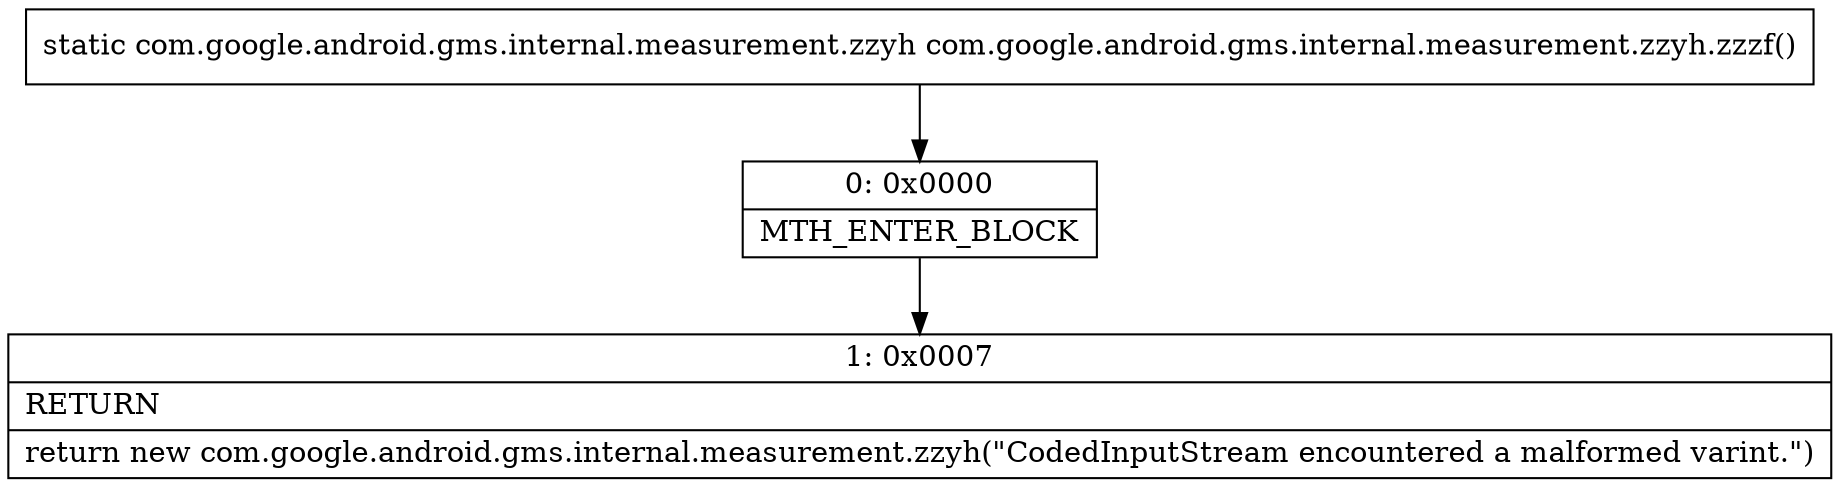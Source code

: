 digraph "CFG forcom.google.android.gms.internal.measurement.zzyh.zzzf()Lcom\/google\/android\/gms\/internal\/measurement\/zzyh;" {
Node_0 [shape=record,label="{0\:\ 0x0000|MTH_ENTER_BLOCK\l}"];
Node_1 [shape=record,label="{1\:\ 0x0007|RETURN\l|return new com.google.android.gms.internal.measurement.zzyh(\"CodedInputStream encountered a malformed varint.\")\l}"];
MethodNode[shape=record,label="{static com.google.android.gms.internal.measurement.zzyh com.google.android.gms.internal.measurement.zzyh.zzzf() }"];
MethodNode -> Node_0;
Node_0 -> Node_1;
}

